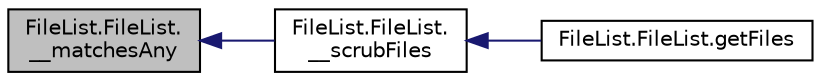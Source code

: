 digraph "FileList.FileList.__matchesAny"
{
  edge [fontname="Helvetica",fontsize="10",labelfontname="Helvetica",labelfontsize="10"];
  node [fontname="Helvetica",fontsize="10",shape=record];
  rankdir="LR";
  Node1 [label="FileList.FileList.\l__matchesAny",height=0.2,width=0.4,color="black", fillcolor="grey75", style="filled", fontcolor="black"];
  Node1 -> Node2 [dir="back",color="midnightblue",fontsize="10",style="solid",fontname="Helvetica"];
  Node2 [label="FileList.FileList.\l__scrubFiles",height=0.2,width=0.4,color="black", fillcolor="white", style="filled",URL="$classFileList_1_1FileList.html#a9335e24c3274c3e5c36263c3da33a1e4",tooltip="Remove any files from list that match excludes, and return the scrubbed array. "];
  Node2 -> Node3 [dir="back",color="midnightblue",fontsize="10",style="solid",fontname="Helvetica"];
  Node3 [label="FileList.FileList.getFiles",height=0.2,width=0.4,color="black", fillcolor="white", style="filled",URL="$classFileList_1_1FileList.html#a229769765bc69c318ba73c00ee7910ef",tooltip="Return an array of the files found matching our parameters. "];
}
